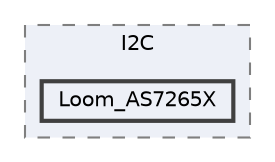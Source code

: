 digraph "C:/Users/Will/AppData/Local/Arduino15/packages/loom4/hardware/samd/4.0.6/libraries/Loom/src/Sensors/I2C/Loom_AS7265X"
{
 // LATEX_PDF_SIZE
  bgcolor="transparent";
  edge [fontname=Helvetica,fontsize=10,labelfontname=Helvetica,labelfontsize=10];
  node [fontname=Helvetica,fontsize=10,shape=box,height=0.2,width=0.4];
  compound=true
  subgraph clusterdir_a545c452ef6823fd8b38a8c1abee1b51 {
    graph [ bgcolor="#edf0f7", pencolor="grey50", label="I2C", fontname=Helvetica,fontsize=10 style="filled,dashed", URL="dir_a545c452ef6823fd8b38a8c1abee1b51.html",tooltip=""]
  dir_96171376e37731c45832bdea09b4741e [label="Loom_AS7265X", fillcolor="#edf0f7", color="grey25", style="filled,bold", URL="dir_96171376e37731c45832bdea09b4741e.html",tooltip=""];
  }
}
